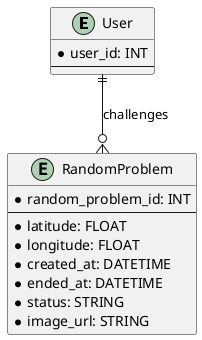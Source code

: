 @startuml db_schema_random_only

entity "User" as user {
  * user_id: INT
  --
}

entity "RandomProblem" as RProblem {
  * random_problem_id: INT
  --
  * latitude: FLOAT
  * longitude: FLOAT
  * created_at: DATETIME
  * ended_at: DATETIME
  * status: STRING
  * image_url: STRING
}

user ||--o{ RProblem : challenges

@enduml
